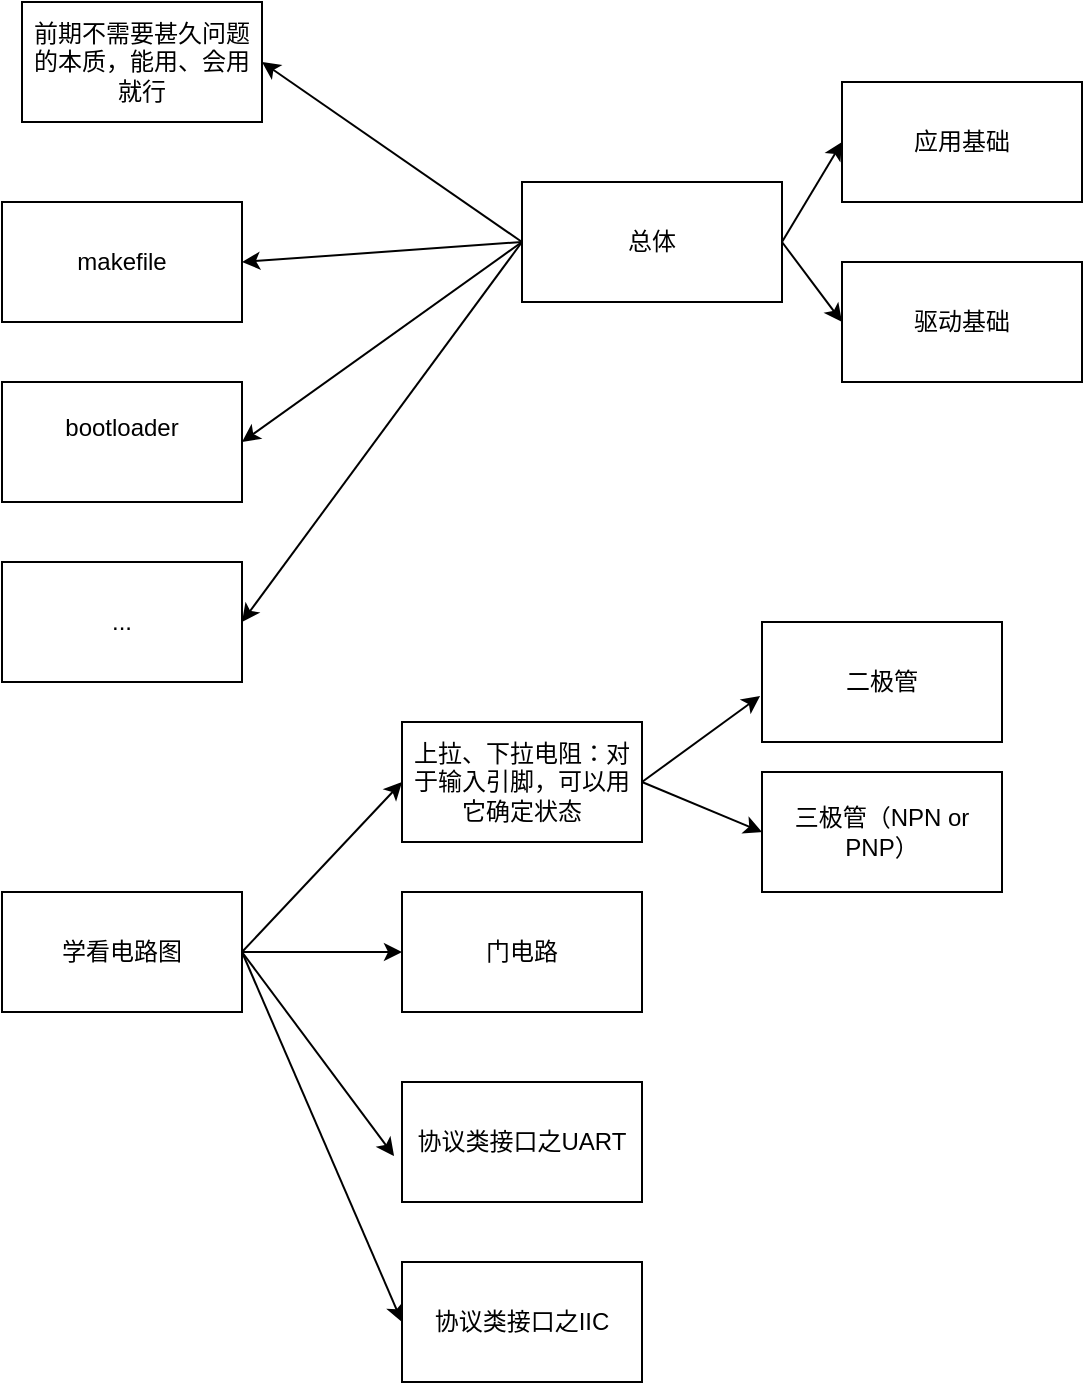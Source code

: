 <mxfile>
    <diagram id="BrjzVjx1GwCw7p1Npsxs" name="第 1 页">
        <mxGraphModel dx="1626" dy="741" grid="1" gridSize="10" guides="1" tooltips="1" connect="1" arrows="1" fold="1" page="1" pageScale="1" pageWidth="827" pageHeight="1169" math="0" shadow="0">
            <root>
                <mxCell id="0"/>
                <mxCell id="1" parent="0"/>
                <mxCell id="9" style="edgeStyle=none;html=1;exitX=1;exitY=0.5;exitDx=0;exitDy=0;entryX=0;entryY=0.5;entryDx=0;entryDy=0;" edge="1" parent="1" source="2" target="7">
                    <mxGeometry relative="1" as="geometry">
                        <mxPoint x="620" y="280" as="targetPoint"/>
                    </mxGeometry>
                </mxCell>
                <mxCell id="11" style="edgeStyle=none;html=1;exitX=1;exitY=0.5;exitDx=0;exitDy=0;entryX=0;entryY=0.5;entryDx=0;entryDy=0;" edge="1" parent="1" source="2" target="4">
                    <mxGeometry relative="1" as="geometry"/>
                </mxCell>
                <mxCell id="14" style="edgeStyle=none;html=1;exitX=0;exitY=0.5;exitDx=0;exitDy=0;entryX=1;entryY=0.5;entryDx=0;entryDy=0;" edge="1" parent="1" source="2" target="13">
                    <mxGeometry relative="1" as="geometry"/>
                </mxCell>
                <mxCell id="17" style="edgeStyle=none;html=1;exitX=0;exitY=0.5;exitDx=0;exitDy=0;entryX=1;entryY=0.5;entryDx=0;entryDy=0;" edge="1" parent="1" source="2" target="15">
                    <mxGeometry relative="1" as="geometry"/>
                </mxCell>
                <mxCell id="18" style="edgeStyle=none;html=1;exitX=0;exitY=0.5;exitDx=0;exitDy=0;entryX=1;entryY=0.5;entryDx=0;entryDy=0;" edge="1" parent="1" source="2" target="16">
                    <mxGeometry relative="1" as="geometry">
                        <mxPoint x="330" y="340" as="targetPoint"/>
                    </mxGeometry>
                </mxCell>
                <mxCell id="20" style="edgeStyle=none;html=1;exitX=0;exitY=0.5;exitDx=0;exitDy=0;entryX=1;entryY=0.5;entryDx=0;entryDy=0;" edge="1" parent="1" source="2" target="19">
                    <mxGeometry relative="1" as="geometry"/>
                </mxCell>
                <mxCell id="2" value="总体" style="rounded=0;whiteSpace=wrap;html=1;" vertex="1" parent="1">
                    <mxGeometry x="460" y="200" width="130" height="60" as="geometry"/>
                </mxCell>
                <mxCell id="4" value="应用基础" style="rounded=0;whiteSpace=wrap;html=1;" vertex="1" parent="1">
                    <mxGeometry x="620" y="150" width="120" height="60" as="geometry"/>
                </mxCell>
                <mxCell id="7" value="驱动基础" style="rounded=0;whiteSpace=wrap;html=1;" vertex="1" parent="1">
                    <mxGeometry x="620" y="240" width="120" height="60" as="geometry"/>
                </mxCell>
                <mxCell id="13" value="前期不需要甚久问题的本质，能用、会用就行" style="rounded=0;whiteSpace=wrap;html=1;" vertex="1" parent="1">
                    <mxGeometry x="210" y="110" width="120" height="60" as="geometry"/>
                </mxCell>
                <mxCell id="15" value="makefile" style="rounded=0;whiteSpace=wrap;html=1;" vertex="1" parent="1">
                    <mxGeometry x="200" y="210" width="120" height="60" as="geometry"/>
                </mxCell>
                <mxCell id="16" value="bootloader&lt;div&gt;&lt;br&gt;&lt;/div&gt;" style="rounded=0;whiteSpace=wrap;html=1;" vertex="1" parent="1">
                    <mxGeometry x="200" y="300" width="120" height="60" as="geometry"/>
                </mxCell>
                <mxCell id="19" value="..." style="rounded=0;whiteSpace=wrap;html=1;" vertex="1" parent="1">
                    <mxGeometry x="200" y="390" width="120" height="60" as="geometry"/>
                </mxCell>
                <mxCell id="24" style="edgeStyle=none;html=1;exitX=1;exitY=0.5;exitDx=0;exitDy=0;entryX=0;entryY=0.5;entryDx=0;entryDy=0;" edge="1" parent="1" source="21" target="22">
                    <mxGeometry relative="1" as="geometry"/>
                </mxCell>
                <mxCell id="28" style="edgeStyle=none;html=1;exitX=1;exitY=0.5;exitDx=0;exitDy=0;entryX=0;entryY=0.5;entryDx=0;entryDy=0;" edge="1" parent="1" source="21" target="27">
                    <mxGeometry relative="1" as="geometry"/>
                </mxCell>
                <mxCell id="37" style="edgeStyle=none;html=1;exitX=1;exitY=0.5;exitDx=0;exitDy=0;entryX=0;entryY=0.5;entryDx=0;entryDy=0;" edge="1" parent="1" source="21" target="36">
                    <mxGeometry relative="1" as="geometry"/>
                </mxCell>
                <mxCell id="21" value="学看电路图" style="rounded=0;whiteSpace=wrap;html=1;" vertex="1" parent="1">
                    <mxGeometry x="200" y="555" width="120" height="60" as="geometry"/>
                </mxCell>
                <mxCell id="31" style="edgeStyle=none;html=1;exitX=1;exitY=0.5;exitDx=0;exitDy=0;entryX=-0.008;entryY=0.617;entryDx=0;entryDy=0;entryPerimeter=0;" edge="1" parent="1" source="22" target="29">
                    <mxGeometry relative="1" as="geometry">
                        <mxPoint x="530" y="490" as="targetPoint"/>
                    </mxGeometry>
                </mxCell>
                <mxCell id="32" style="edgeStyle=none;html=1;exitX=1;exitY=0.5;exitDx=0;exitDy=0;entryX=0;entryY=0.5;entryDx=0;entryDy=0;" edge="1" parent="1" source="22" target="30">
                    <mxGeometry relative="1" as="geometry"/>
                </mxCell>
                <mxCell id="22" value="上拉、下拉电阻：对于输入引脚，可以用它确定状态" style="rounded=0;whiteSpace=wrap;html=1;" vertex="1" parent="1">
                    <mxGeometry x="400" y="470" width="120" height="60" as="geometry"/>
                </mxCell>
                <mxCell id="27" value="门电路" style="rounded=0;whiteSpace=wrap;html=1;" vertex="1" parent="1">
                    <mxGeometry x="400" y="555" width="120" height="60" as="geometry"/>
                </mxCell>
                <mxCell id="29" value="二极管" style="rounded=0;whiteSpace=wrap;html=1;" vertex="1" parent="1">
                    <mxGeometry x="580" y="420" width="120" height="60" as="geometry"/>
                </mxCell>
                <mxCell id="30" value="三极管（NPN or PNP）" style="rounded=0;whiteSpace=wrap;html=1;" vertex="1" parent="1">
                    <mxGeometry x="580" y="495" width="120" height="60" as="geometry"/>
                </mxCell>
                <mxCell id="34" value="协议类接口之UART" style="rounded=0;whiteSpace=wrap;html=1;" vertex="1" parent="1">
                    <mxGeometry x="400" y="650" width="120" height="60" as="geometry"/>
                </mxCell>
                <mxCell id="35" style="edgeStyle=none;html=1;exitX=1;exitY=0.5;exitDx=0;exitDy=0;entryX=-0.033;entryY=0.617;entryDx=0;entryDy=0;entryPerimeter=0;" edge="1" parent="1" source="21" target="34">
                    <mxGeometry relative="1" as="geometry"/>
                </mxCell>
                <mxCell id="36" value="协议类接口之IIC" style="rounded=0;whiteSpace=wrap;html=1;" vertex="1" parent="1">
                    <mxGeometry x="400" y="740" width="120" height="60" as="geometry"/>
                </mxCell>
            </root>
        </mxGraphModel>
    </diagram>
</mxfile>